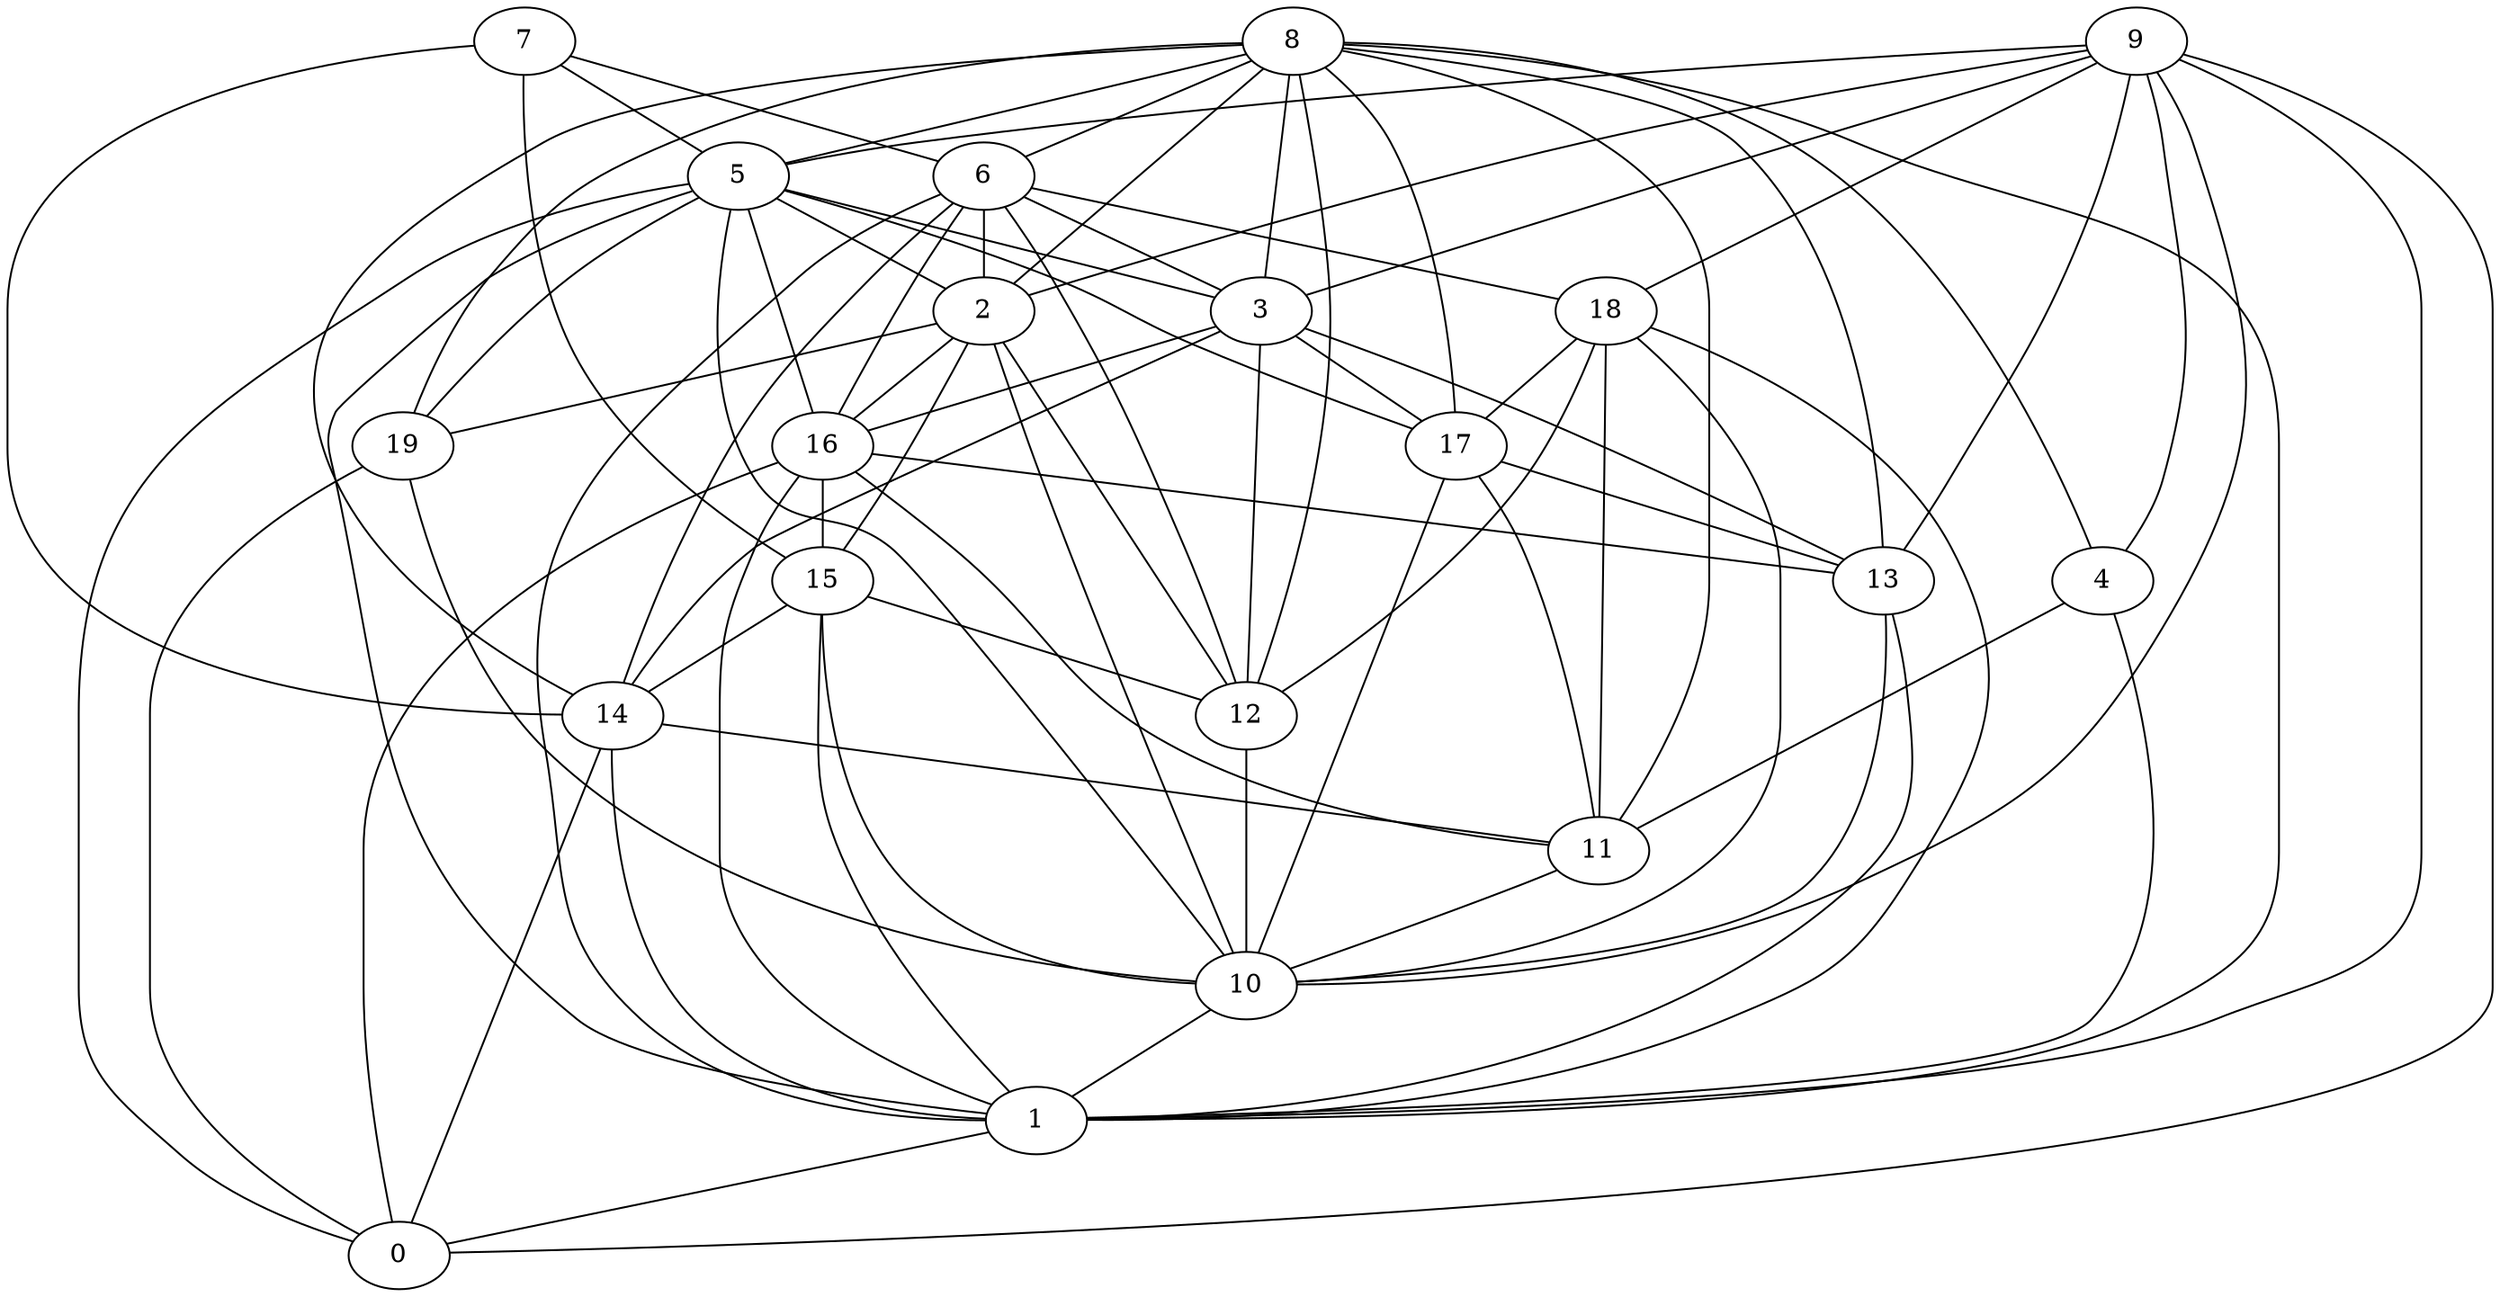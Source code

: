 digraph GG_graph {

subgraph G_graph {
edge [color = black]
"10" -> "1" [dir = none]
"2" -> "19" [dir = none]
"2" -> "12" [dir = none]
"7" -> "6" [dir = none]
"7" -> "14" [dir = none]
"7" -> "15" [dir = none]
"17" -> "11" [dir = none]
"5" -> "16" [dir = none]
"5" -> "19" [dir = none]
"8" -> "13" [dir = none]
"8" -> "14" [dir = none]
"8" -> "19" [dir = none]
"8" -> "2" [dir = none]
"8" -> "17" [dir = none]
"8" -> "5" [dir = none]
"8" -> "4" [dir = none]
"8" -> "11" [dir = none]
"16" -> "13" [dir = none]
"16" -> "15" [dir = none]
"3" -> "17" [dir = none]
"3" -> "16" [dir = none]
"3" -> "14" [dir = none]
"18" -> "10" [dir = none]
"18" -> "1" [dir = none]
"6" -> "12" [dir = none]
"6" -> "16" [dir = none]
"6" -> "1" [dir = none]
"6" -> "2" [dir = none]
"19" -> "0" [dir = none]
"1" -> "0" [dir = none]
"9" -> "2" [dir = none]
"9" -> "1" [dir = none]
"9" -> "4" [dir = none]
"4" -> "1" [dir = none]
"15" -> "14" [dir = none]
"15" -> "1" [dir = none]
"15" -> "10" [dir = none]
"13" -> "1" [dir = none]
"7" -> "5" [dir = none]
"19" -> "10" [dir = none]
"6" -> "14" [dir = none]
"3" -> "12" [dir = none]
"14" -> "0" [dir = none]
"3" -> "13" [dir = none]
"6" -> "18" [dir = none]
"6" -> "3" [dir = none]
"9" -> "10" [dir = none]
"13" -> "10" [dir = none]
"5" -> "3" [dir = none]
"5" -> "1" [dir = none]
"18" -> "11" [dir = none]
"18" -> "12" [dir = none]
"5" -> "0" [dir = none]
"16" -> "11" [dir = none]
"18" -> "17" [dir = none]
"17" -> "10" [dir = none]
"9" -> "3" [dir = none]
"9" -> "18" [dir = none]
"16" -> "1" [dir = none]
"2" -> "16" [dir = none]
"2" -> "15" [dir = none]
"12" -> "10" [dir = none]
"5" -> "10" [dir = none]
"15" -> "12" [dir = none]
"5" -> "2" [dir = none]
"4" -> "11" [dir = none]
"9" -> "5" [dir = none]
"9" -> "0" [dir = none]
"2" -> "10" [dir = none]
"16" -> "0" [dir = none]
"8" -> "3" [dir = none]
"11" -> "10" [dir = none]
"9" -> "13" [dir = none]
"14" -> "1" [dir = none]
"17" -> "13" [dir = none]
"14" -> "11" [dir = none]
"8" -> "1" [dir = none]
"8" -> "6" [dir = none]
"5" -> "17" [dir = none]
"8" -> "12" [dir = none]
}

}
